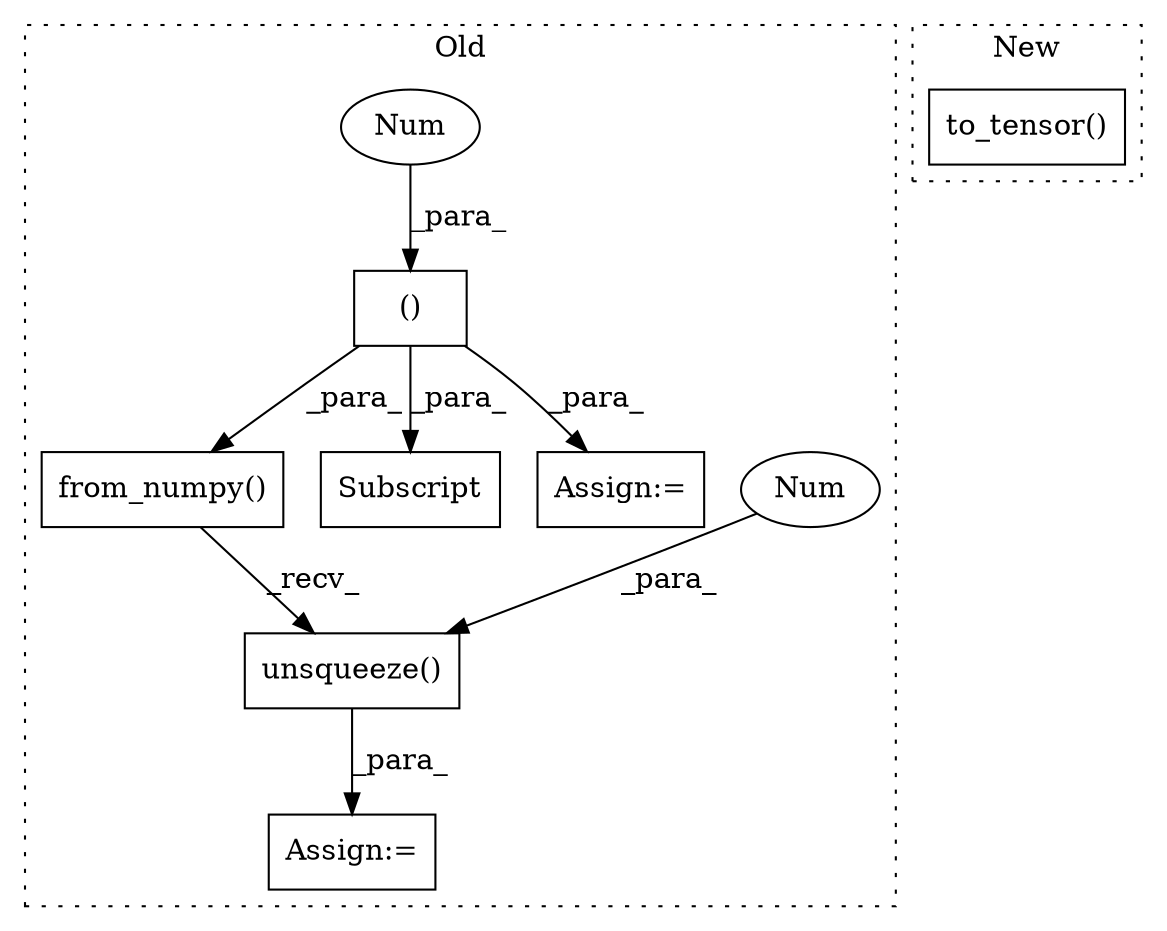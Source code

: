 digraph G {
subgraph cluster0 {
1 [label="from_numpy()" a="75" s="2521,2543" l="17,1" shape="box"];
3 [label="()" a="54" s="2485" l="3" shape="box"];
4 [label="Subscript" a="63" s="2476,0" l="13,0" shape="box"];
5 [label="unsqueeze()" a="75" s="2521,2556" l="34,1" shape="box"];
6 [label="Num" a="76" s="2555" l="1" shape="ellipse"];
7 [label="Num" a="76" s="2487" l="1" shape="ellipse"];
8 [label="Assign:=" a="68" s="2518" l="3" shape="box"];
9 [label="Assign:=" a="68" s="2499" l="4" shape="box"];
label = "Old";
style="dotted";
}
subgraph cluster1 {
2 [label="to_tensor()" a="75" s="1722,1739" l="12,1" shape="box"];
label = "New";
style="dotted";
}
1 -> 5 [label="_recv_"];
3 -> 9 [label="_para_"];
3 -> 1 [label="_para_"];
3 -> 4 [label="_para_"];
5 -> 8 [label="_para_"];
6 -> 5 [label="_para_"];
7 -> 3 [label="_para_"];
}